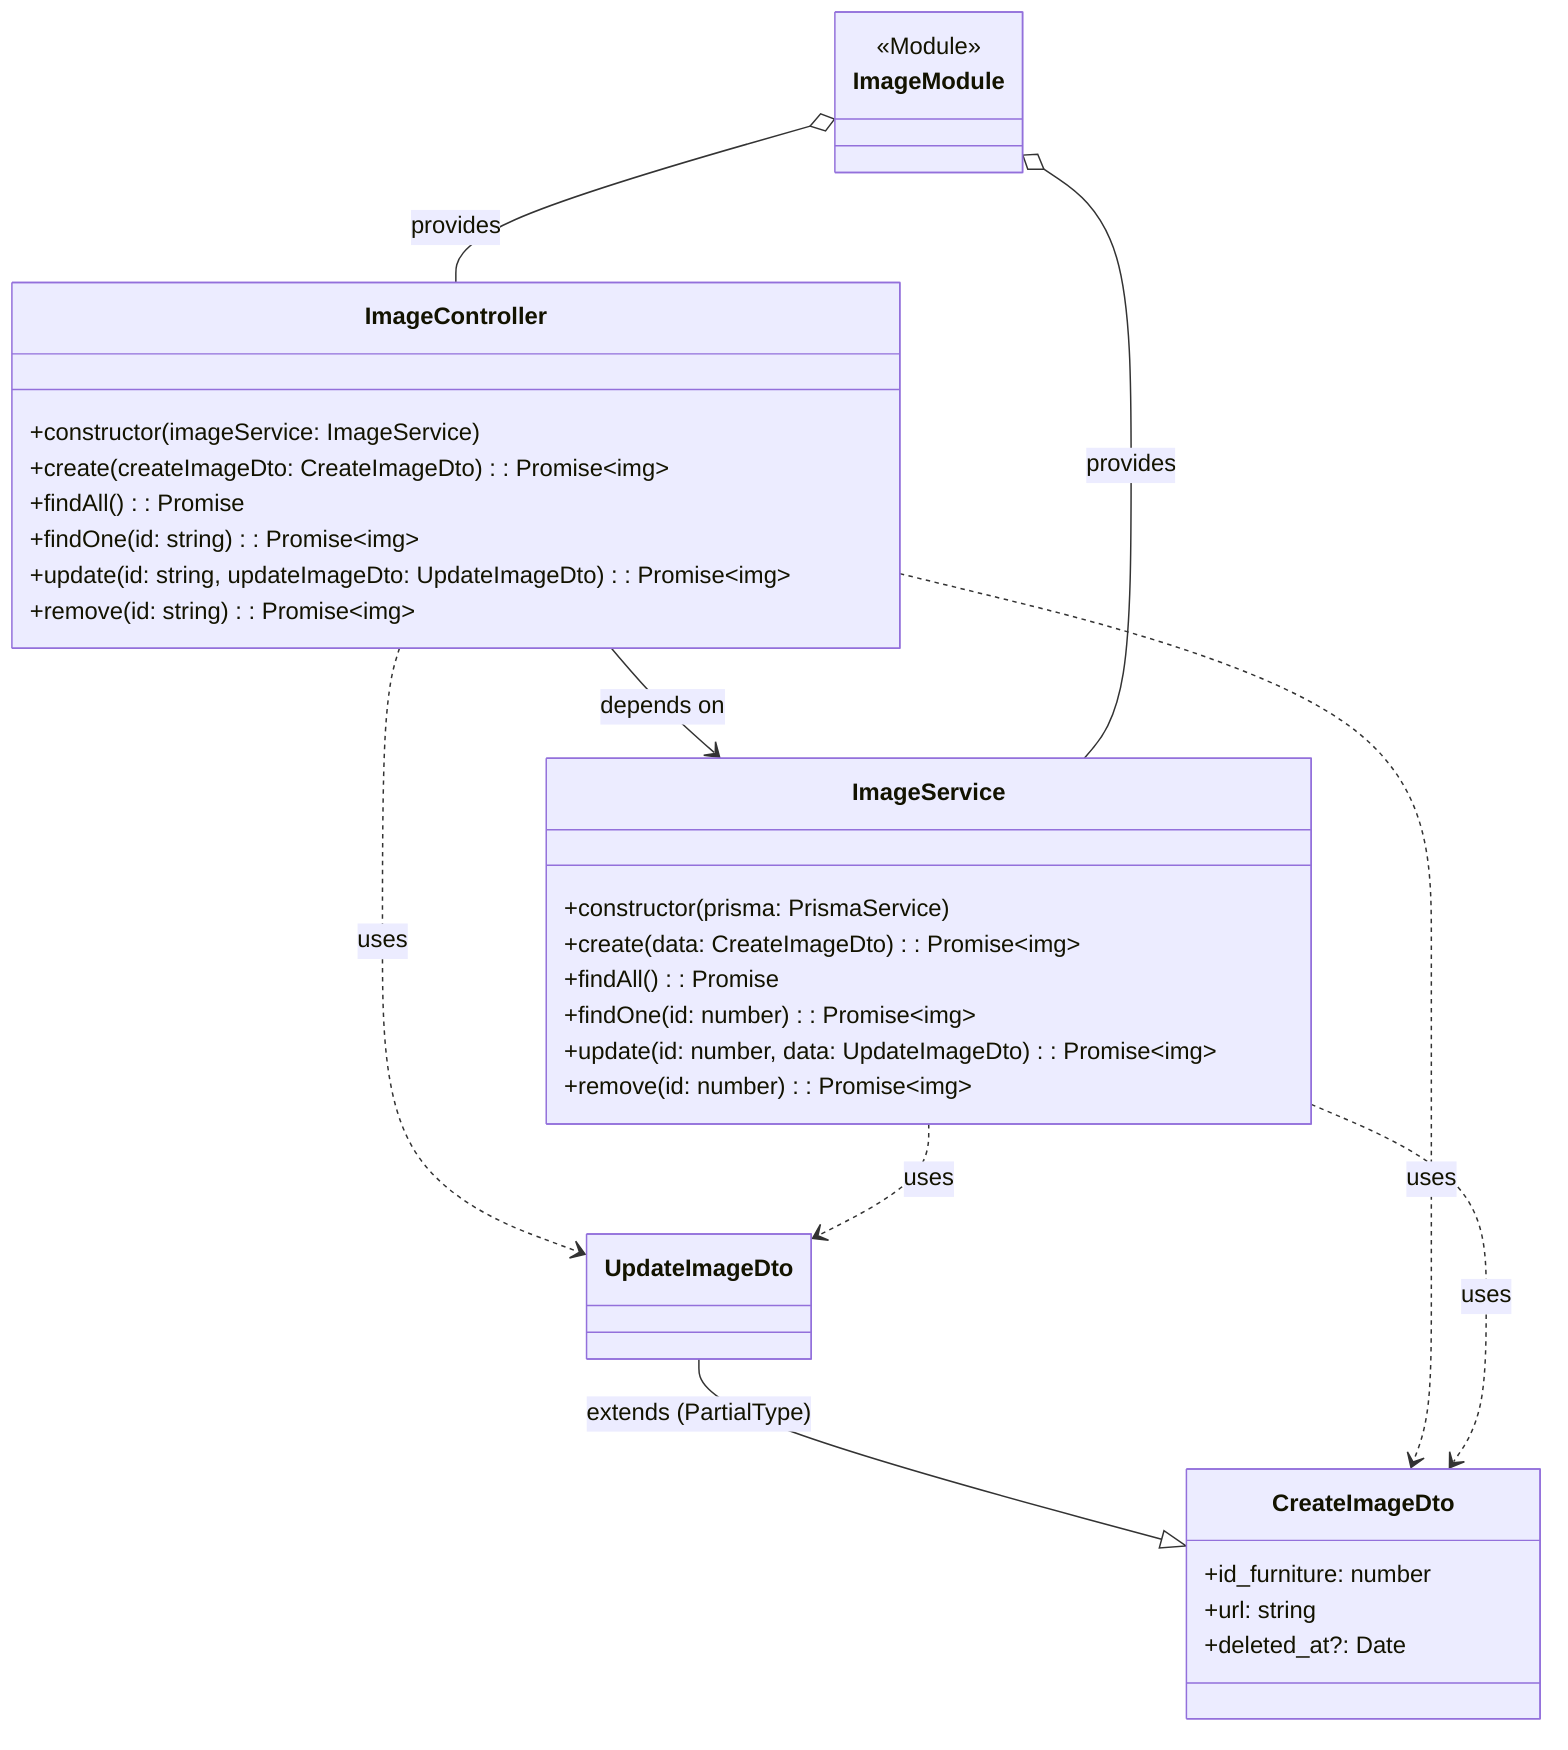 %% src\image\image.diagram.mmd

classDiagram
    %% DTOs
    class CreateImageDto {
        +id_furniture: number
        +url: string
        +deleted_at?: Date
    }
    class UpdateImageDto
    UpdateImageDto --|> CreateImageDto : extends (PartialType)

    %% Service
    class ImageService {
        +constructor(prisma: PrismaService)
        +create(data: CreateImageDto): Promise<Image>
        +findAll(): Promise<Image[]>
        +findOne(id: number): Promise<Image>
        +update(id: number, data: UpdateImageDto): Promise<Image>
        +remove(id: number): Promise<Image>
    }

    %% Controller
    class ImageController {
        +constructor(imageService: ImageService)
        +create(createImageDto: CreateImageDto): Promise<Image>
        +findAll(): Promise<Image[]>
        +findOne(id: string): Promise<Image>
        +update(id: string, updateImageDto: UpdateImageDto): Promise<Image>
        +remove(id: string): Promise<Image>
    }

    %% Module
    class ImageModule {
        <<Module>>
    }

    %% Relationships
    ImageController --> ImageService : depends on
    ImageController ..> CreateImageDto : uses
    ImageController ..> UpdateImageDto : uses
    ImageService ..> CreateImageDto : uses
    ImageService ..> UpdateImageDto : uses
    ImageModule o-- ImageController : provides
    ImageModule o-- ImageService : provides